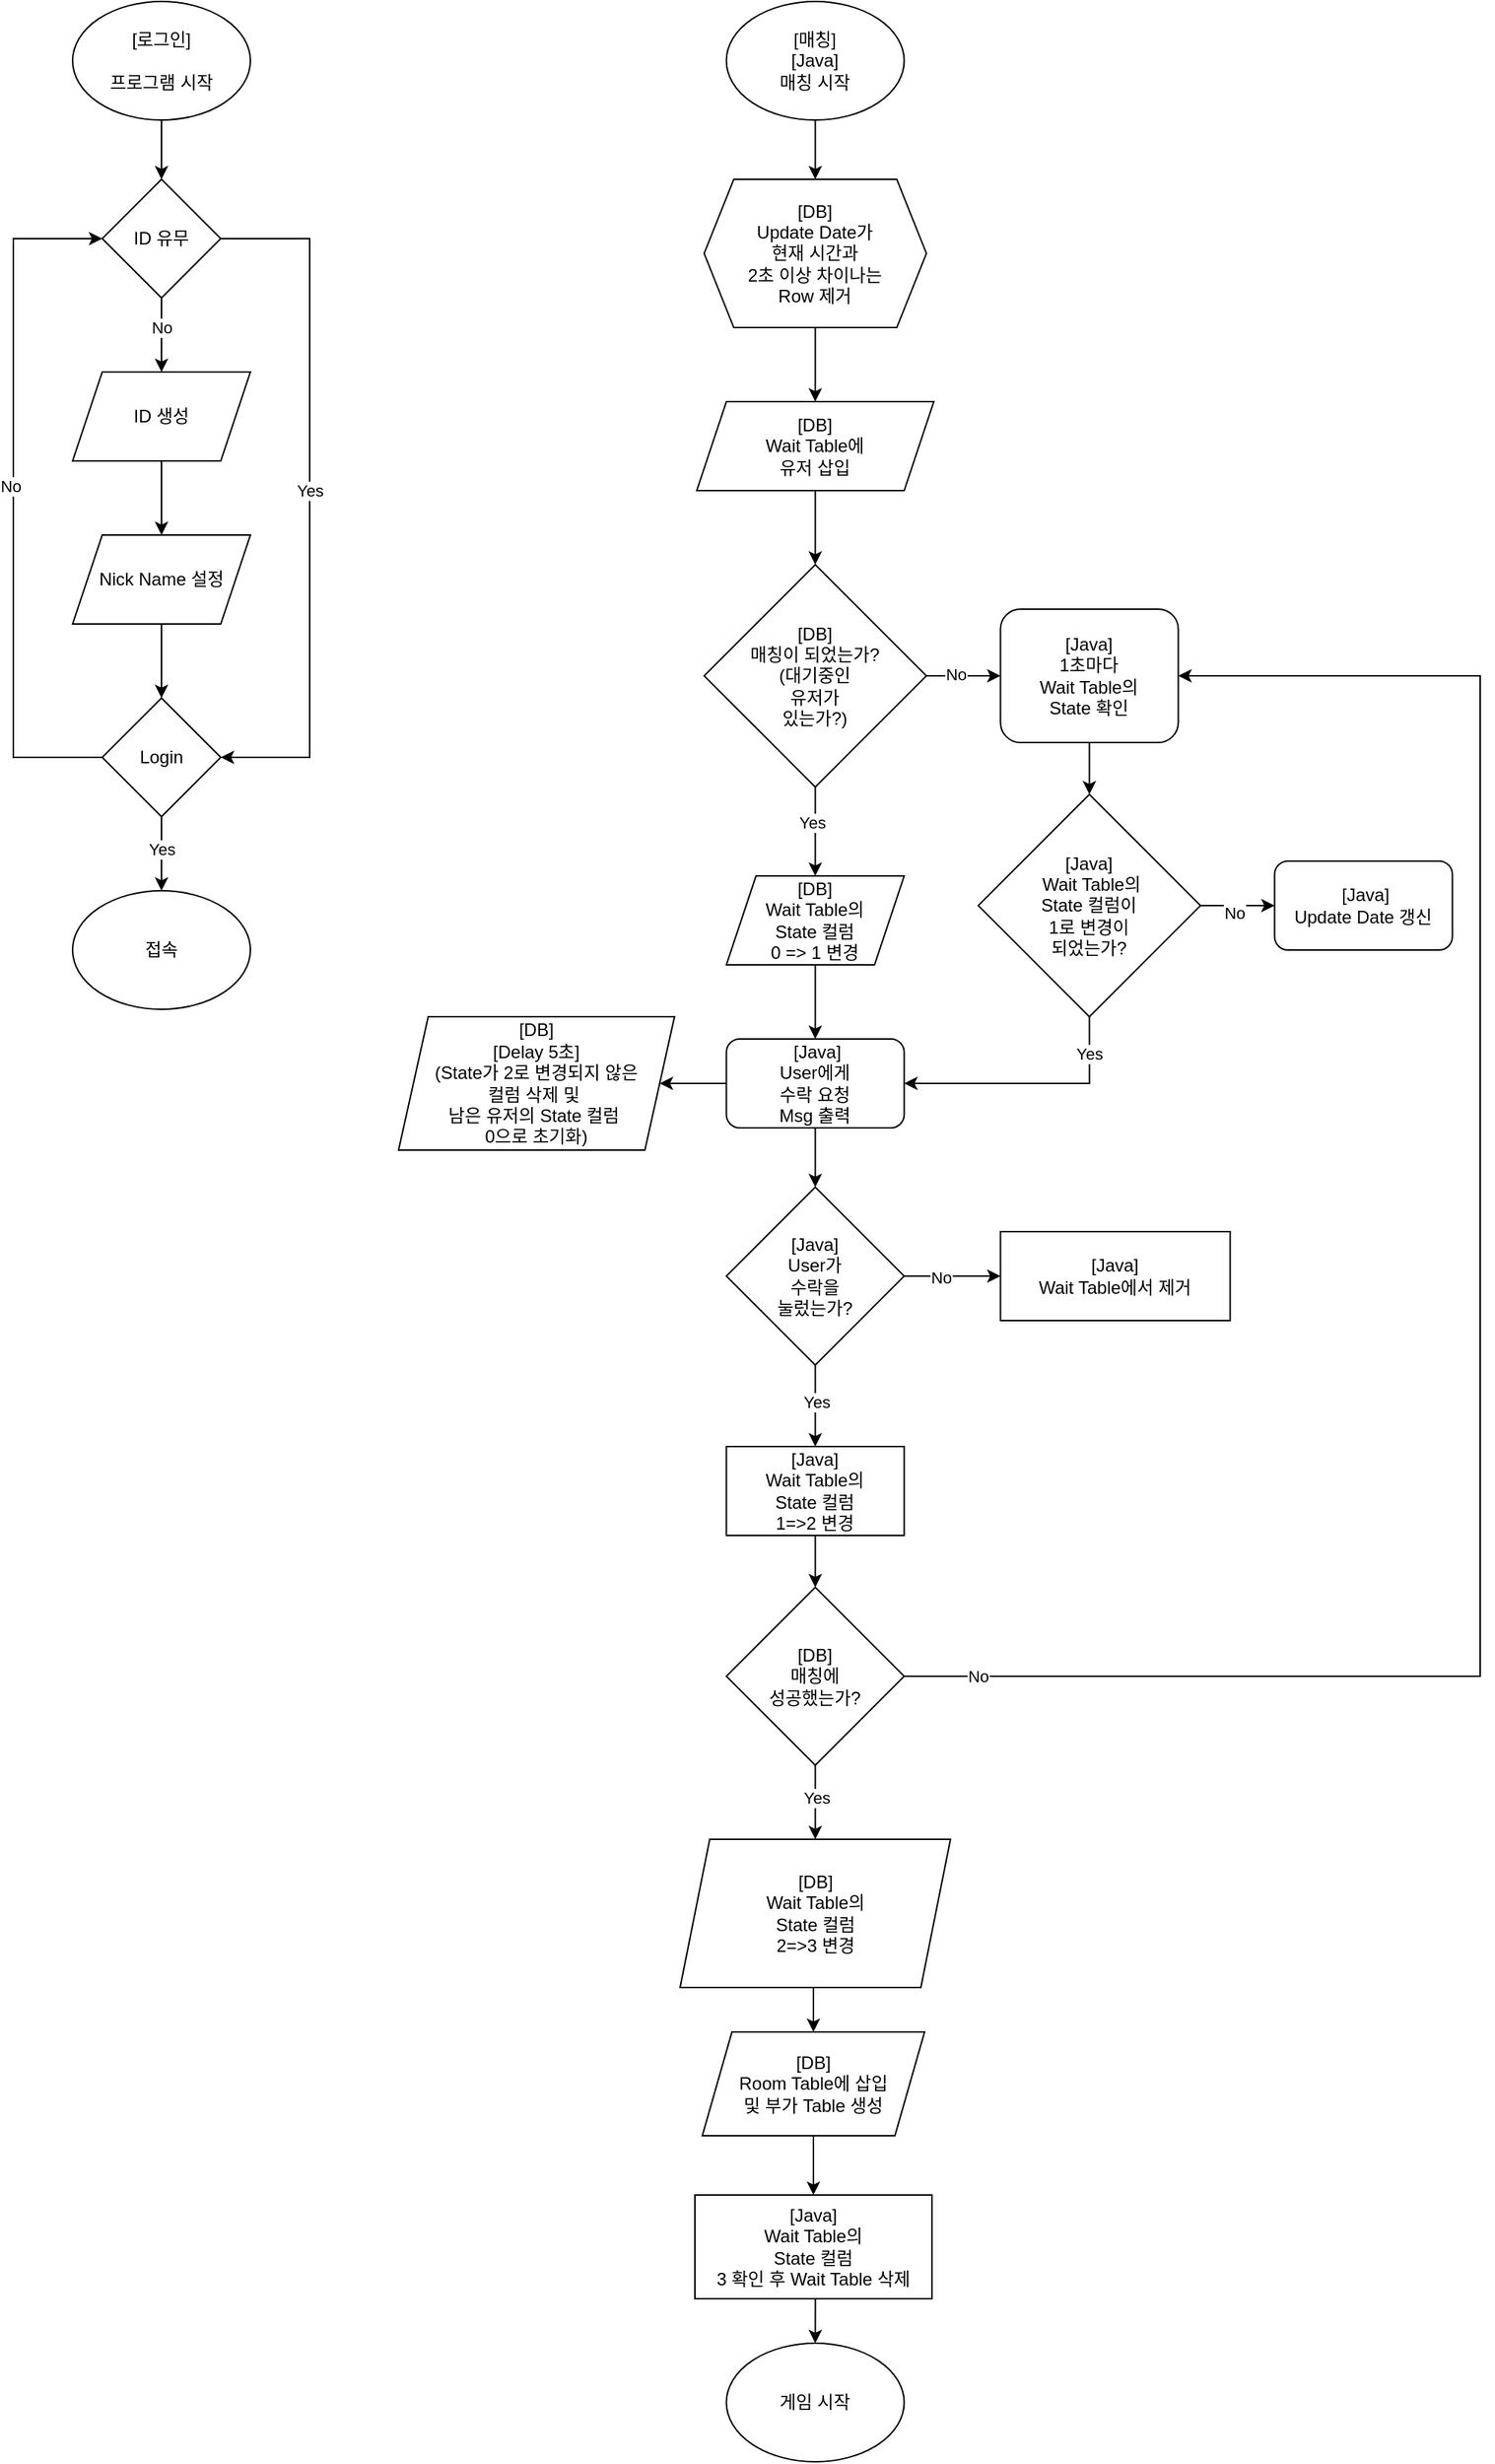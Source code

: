 <mxfile version="24.2.1" type="device">
  <diagram id="C5RBs43oDa-KdzZeNtuy" name="Page-1">
    <mxGraphModel dx="1285" dy="807" grid="1" gridSize="10" guides="1" tooltips="1" connect="1" arrows="1" fold="1" page="1" pageScale="1" pageWidth="827" pageHeight="1169" math="0" shadow="0">
      <root>
        <mxCell id="WIyWlLk6GJQsqaUBKTNV-0" />
        <mxCell id="WIyWlLk6GJQsqaUBKTNV-1" parent="WIyWlLk6GJQsqaUBKTNV-0" />
        <mxCell id="XP7vlpLz3e3B16v4iNjw-3" style="edgeStyle=orthogonalEdgeStyle;rounded=0;orthogonalLoop=1;jettySize=auto;html=1;exitX=0.5;exitY=1;exitDx=0;exitDy=0;entryX=0.5;entryY=0;entryDx=0;entryDy=0;" edge="1" parent="WIyWlLk6GJQsqaUBKTNV-1" source="XP7vlpLz3e3B16v4iNjw-0" target="XP7vlpLz3e3B16v4iNjw-1">
          <mxGeometry relative="1" as="geometry" />
        </mxCell>
        <mxCell id="XP7vlpLz3e3B16v4iNjw-0" value="&lt;div&gt;[로그인]&lt;/div&gt;&lt;div&gt;&lt;br&gt;&lt;/div&gt;프로그램 시작" style="ellipse;whiteSpace=wrap;html=1;" vertex="1" parent="WIyWlLk6GJQsqaUBKTNV-1">
          <mxGeometry x="90" y="30" width="120" height="80" as="geometry" />
        </mxCell>
        <mxCell id="XP7vlpLz3e3B16v4iNjw-1" value="ID 유무" style="rhombus;whiteSpace=wrap;html=1;" vertex="1" parent="WIyWlLk6GJQsqaUBKTNV-1">
          <mxGeometry x="110" y="150" width="80" height="80" as="geometry" />
        </mxCell>
        <mxCell id="XP7vlpLz3e3B16v4iNjw-6" value="No" style="endArrow=classic;html=1;rounded=0;exitX=0.5;exitY=1;exitDx=0;exitDy=0;" edge="1" parent="WIyWlLk6GJQsqaUBKTNV-1" source="XP7vlpLz3e3B16v4iNjw-1">
          <mxGeometry x="-0.2" width="50" height="50" relative="1" as="geometry">
            <mxPoint x="150" y="270" as="sourcePoint" />
            <mxPoint x="150" y="280" as="targetPoint" />
            <mxPoint as="offset" />
          </mxGeometry>
        </mxCell>
        <mxCell id="XP7vlpLz3e3B16v4iNjw-7" value="ID 생성" style="shape=parallelogram;perimeter=parallelogramPerimeter;whiteSpace=wrap;html=1;fixedSize=1;" vertex="1" parent="WIyWlLk6GJQsqaUBKTNV-1">
          <mxGeometry x="90" y="280" width="120" height="60" as="geometry" />
        </mxCell>
        <mxCell id="XP7vlpLz3e3B16v4iNjw-9" value="" style="endArrow=classic;html=1;rounded=0;exitX=0.5;exitY=1;exitDx=0;exitDy=0;entryX=0.5;entryY=0;entryDx=0;entryDy=0;" edge="1" parent="WIyWlLk6GJQsqaUBKTNV-1" source="XP7vlpLz3e3B16v4iNjw-11" target="XP7vlpLz3e3B16v4iNjw-13">
          <mxGeometry width="50" height="50" relative="1" as="geometry">
            <mxPoint x="170" y="350" as="sourcePoint" />
            <mxPoint x="220" y="300" as="targetPoint" />
          </mxGeometry>
        </mxCell>
        <mxCell id="XP7vlpLz3e3B16v4iNjw-10" value="접속" style="ellipse;whiteSpace=wrap;html=1;" vertex="1" parent="WIyWlLk6GJQsqaUBKTNV-1">
          <mxGeometry x="90" y="630" width="120" height="80" as="geometry" />
        </mxCell>
        <mxCell id="XP7vlpLz3e3B16v4iNjw-12" value="" style="endArrow=classic;html=1;rounded=0;exitX=0.5;exitY=1;exitDx=0;exitDy=0;entryX=0.5;entryY=0;entryDx=0;entryDy=0;" edge="1" parent="WIyWlLk6GJQsqaUBKTNV-1" source="XP7vlpLz3e3B16v4iNjw-7" target="XP7vlpLz3e3B16v4iNjw-11">
          <mxGeometry width="50" height="50" relative="1" as="geometry">
            <mxPoint x="150" y="340" as="sourcePoint" />
            <mxPoint x="150" y="450" as="targetPoint" />
          </mxGeometry>
        </mxCell>
        <mxCell id="XP7vlpLz3e3B16v4iNjw-11" value="Nick Name 설정" style="shape=parallelogram;perimeter=parallelogramPerimeter;whiteSpace=wrap;html=1;fixedSize=1;" vertex="1" parent="WIyWlLk6GJQsqaUBKTNV-1">
          <mxGeometry x="90" y="390" width="120" height="60" as="geometry" />
        </mxCell>
        <mxCell id="XP7vlpLz3e3B16v4iNjw-16" style="edgeStyle=orthogonalEdgeStyle;rounded=0;orthogonalLoop=1;jettySize=auto;html=1;exitX=0.5;exitY=1;exitDx=0;exitDy=0;entryX=0.5;entryY=0;entryDx=0;entryDy=0;" edge="1" parent="WIyWlLk6GJQsqaUBKTNV-1" source="XP7vlpLz3e3B16v4iNjw-13" target="XP7vlpLz3e3B16v4iNjw-10">
          <mxGeometry relative="1" as="geometry" />
        </mxCell>
        <mxCell id="XP7vlpLz3e3B16v4iNjw-17" value="Yes" style="edgeLabel;html=1;align=center;verticalAlign=middle;resizable=0;points=[];" vertex="1" connectable="0" parent="XP7vlpLz3e3B16v4iNjw-16">
          <mxGeometry x="-0.133" y="1" relative="1" as="geometry">
            <mxPoint x="-1" as="offset" />
          </mxGeometry>
        </mxCell>
        <mxCell id="XP7vlpLz3e3B16v4iNjw-13" value="Login" style="rhombus;whiteSpace=wrap;html=1;" vertex="1" parent="WIyWlLk6GJQsqaUBKTNV-1">
          <mxGeometry x="110" y="500" width="80" height="80" as="geometry" />
        </mxCell>
        <mxCell id="XP7vlpLz3e3B16v4iNjw-14" value="Yes" style="endArrow=classic;html=1;rounded=0;exitX=1;exitY=0.5;exitDx=0;exitDy=0;entryX=1;entryY=0.5;entryDx=0;entryDy=0;" edge="1" parent="WIyWlLk6GJQsqaUBKTNV-1" source="XP7vlpLz3e3B16v4iNjw-1" target="XP7vlpLz3e3B16v4iNjw-13">
          <mxGeometry x="-0.021" width="50" height="50" relative="1" as="geometry">
            <mxPoint x="170" y="450" as="sourcePoint" />
            <mxPoint x="220" y="400" as="targetPoint" />
            <Array as="points">
              <mxPoint x="250" y="190" />
              <mxPoint x="250" y="540" />
            </Array>
            <mxPoint as="offset" />
          </mxGeometry>
        </mxCell>
        <mxCell id="XP7vlpLz3e3B16v4iNjw-18" style="edgeStyle=orthogonalEdgeStyle;rounded=0;orthogonalLoop=1;jettySize=auto;html=1;exitX=0;exitY=0.5;exitDx=0;exitDy=0;entryX=0;entryY=0.5;entryDx=0;entryDy=0;" edge="1" parent="WIyWlLk6GJQsqaUBKTNV-1" source="XP7vlpLz3e3B16v4iNjw-13" target="XP7vlpLz3e3B16v4iNjw-1">
          <mxGeometry relative="1" as="geometry">
            <mxPoint x="60" y="180" as="targetPoint" />
            <Array as="points">
              <mxPoint x="50" y="540" />
              <mxPoint x="50" y="190" />
            </Array>
          </mxGeometry>
        </mxCell>
        <mxCell id="XP7vlpLz3e3B16v4iNjw-19" value="No" style="edgeLabel;html=1;align=center;verticalAlign=middle;resizable=0;points=[];" vertex="1" connectable="0" parent="XP7vlpLz3e3B16v4iNjw-18">
          <mxGeometry x="0.037" y="2" relative="1" as="geometry">
            <mxPoint as="offset" />
          </mxGeometry>
        </mxCell>
        <mxCell id="XP7vlpLz3e3B16v4iNjw-22" style="edgeStyle=orthogonalEdgeStyle;rounded=0;orthogonalLoop=1;jettySize=auto;html=1;exitX=0.5;exitY=1;exitDx=0;exitDy=0;entryX=0.5;entryY=0;entryDx=0;entryDy=0;" edge="1" parent="WIyWlLk6GJQsqaUBKTNV-1" source="XP7vlpLz3e3B16v4iNjw-38" target="XP7vlpLz3e3B16v4iNjw-21">
          <mxGeometry relative="1" as="geometry" />
        </mxCell>
        <mxCell id="XP7vlpLz3e3B16v4iNjw-20" value="[매칭]&lt;div&gt;[Java]&lt;/div&gt;&lt;div&gt;매칭 시작&lt;/div&gt;" style="ellipse;whiteSpace=wrap;html=1;" vertex="1" parent="WIyWlLk6GJQsqaUBKTNV-1">
          <mxGeometry x="531.25" y="30" width="120" height="80" as="geometry" />
        </mxCell>
        <mxCell id="XP7vlpLz3e3B16v4iNjw-31" value="" style="edgeStyle=orthogonalEdgeStyle;rounded=0;orthogonalLoop=1;jettySize=auto;html=1;" edge="1" parent="WIyWlLk6GJQsqaUBKTNV-1" source="XP7vlpLz3e3B16v4iNjw-21" target="XP7vlpLz3e3B16v4iNjw-30">
          <mxGeometry relative="1" as="geometry" />
        </mxCell>
        <mxCell id="XP7vlpLz3e3B16v4iNjw-21" value="[DB]&lt;div&gt;Wait Table에&lt;br&gt;유저 삽입&lt;/div&gt;" style="shape=parallelogram;perimeter=parallelogramPerimeter;whiteSpace=wrap;html=1;fixedSize=1;" vertex="1" parent="WIyWlLk6GJQsqaUBKTNV-1">
          <mxGeometry x="511.25" y="300" width="160" height="60" as="geometry" />
        </mxCell>
        <mxCell id="XP7vlpLz3e3B16v4iNjw-33" value="" style="edgeStyle=orthogonalEdgeStyle;rounded=0;orthogonalLoop=1;jettySize=auto;html=1;" edge="1" parent="WIyWlLk6GJQsqaUBKTNV-1" source="XP7vlpLz3e3B16v4iNjw-30" target="XP7vlpLz3e3B16v4iNjw-32">
          <mxGeometry relative="1" as="geometry" />
        </mxCell>
        <mxCell id="XP7vlpLz3e3B16v4iNjw-34" value="Yes" style="edgeLabel;html=1;align=center;verticalAlign=middle;resizable=0;points=[];" vertex="1" connectable="0" parent="XP7vlpLz3e3B16v4iNjw-33">
          <mxGeometry x="-0.213" y="-3" relative="1" as="geometry">
            <mxPoint as="offset" />
          </mxGeometry>
        </mxCell>
        <mxCell id="XP7vlpLz3e3B16v4iNjw-36" value="" style="edgeStyle=orthogonalEdgeStyle;rounded=0;orthogonalLoop=1;jettySize=auto;html=1;" edge="1" parent="WIyWlLk6GJQsqaUBKTNV-1" source="XP7vlpLz3e3B16v4iNjw-30" target="XP7vlpLz3e3B16v4iNjw-35">
          <mxGeometry relative="1" as="geometry" />
        </mxCell>
        <mxCell id="XP7vlpLz3e3B16v4iNjw-37" value="No" style="edgeLabel;html=1;align=center;verticalAlign=middle;resizable=0;points=[];" vertex="1" connectable="0" parent="XP7vlpLz3e3B16v4iNjw-36">
          <mxGeometry x="-0.221" y="1" relative="1" as="geometry">
            <mxPoint as="offset" />
          </mxGeometry>
        </mxCell>
        <mxCell id="XP7vlpLz3e3B16v4iNjw-30" value="[DB]&lt;div&gt;매칭이 되었는가?&lt;/div&gt;&lt;div&gt;(대기중인&lt;/div&gt;&lt;div&gt;유저가&lt;/div&gt;&lt;div&gt;있는가?)&lt;/div&gt;" style="rhombus;whiteSpace=wrap;html=1;" vertex="1" parent="WIyWlLk6GJQsqaUBKTNV-1">
          <mxGeometry x="516.25" y="410" width="150" height="150" as="geometry" />
        </mxCell>
        <mxCell id="XP7vlpLz3e3B16v4iNjw-105" style="edgeStyle=orthogonalEdgeStyle;rounded=0;orthogonalLoop=1;jettySize=auto;html=1;exitX=0.5;exitY=1;exitDx=0;exitDy=0;entryX=0.5;entryY=0;entryDx=0;entryDy=0;" edge="1" parent="WIyWlLk6GJQsqaUBKTNV-1" source="XP7vlpLz3e3B16v4iNjw-32" target="XP7vlpLz3e3B16v4iNjw-62">
          <mxGeometry relative="1" as="geometry" />
        </mxCell>
        <mxCell id="XP7vlpLz3e3B16v4iNjw-32" value="[DB&lt;span style=&quot;background-color: initial;&quot;&gt;]&lt;/span&gt;&lt;div&gt;&lt;span style=&quot;background-color: initial;&quot;&gt;Wait Table의&lt;/span&gt;&lt;div&gt;&lt;div&gt;State 컬럼&lt;/div&gt;&lt;div&gt;0 =&amp;gt; 1 변경&lt;/div&gt;&lt;/div&gt;&lt;/div&gt;" style="shape=parallelogram;perimeter=parallelogramPerimeter;whiteSpace=wrap;html=1;fixedSize=1;" vertex="1" parent="WIyWlLk6GJQsqaUBKTNV-1">
          <mxGeometry x="531.25" y="620" width="120" height="60" as="geometry" />
        </mxCell>
        <mxCell id="XP7vlpLz3e3B16v4iNjw-59" style="edgeStyle=orthogonalEdgeStyle;rounded=0;orthogonalLoop=1;jettySize=auto;html=1;exitX=0.5;exitY=1;exitDx=0;exitDy=0;entryX=0.5;entryY=0;entryDx=0;entryDy=0;" edge="1" parent="WIyWlLk6GJQsqaUBKTNV-1" source="XP7vlpLz3e3B16v4iNjw-35" target="XP7vlpLz3e3B16v4iNjw-42">
          <mxGeometry relative="1" as="geometry" />
        </mxCell>
        <mxCell id="XP7vlpLz3e3B16v4iNjw-35" value="[Java]&lt;div&gt;1초마다&lt;/div&gt;&lt;div&gt;Wait Table의&lt;/div&gt;&lt;div&gt;State 확인&lt;br&gt;&lt;/div&gt;" style="rounded=1;whiteSpace=wrap;html=1;" vertex="1" parent="WIyWlLk6GJQsqaUBKTNV-1">
          <mxGeometry x="716.25" y="440" width="120" height="90" as="geometry" />
        </mxCell>
        <mxCell id="XP7vlpLz3e3B16v4iNjw-39" value="" style="edgeStyle=orthogonalEdgeStyle;rounded=0;orthogonalLoop=1;jettySize=auto;html=1;exitX=0.5;exitY=1;exitDx=0;exitDy=0;entryX=0.5;entryY=0;entryDx=0;entryDy=0;" edge="1" parent="WIyWlLk6GJQsqaUBKTNV-1" source="XP7vlpLz3e3B16v4iNjw-20" target="XP7vlpLz3e3B16v4iNjw-38">
          <mxGeometry relative="1" as="geometry">
            <mxPoint x="591.25" y="110" as="sourcePoint" />
            <mxPoint x="591.25" y="320" as="targetPoint" />
          </mxGeometry>
        </mxCell>
        <mxCell id="XP7vlpLz3e3B16v4iNjw-38" value="[DB]&lt;div&gt;Update Date가&lt;/div&gt;&lt;div&gt;현재 시간과&lt;/div&gt;&lt;div&gt;2초 이상 차이나는&lt;/div&gt;&lt;div&gt;Row 제거&lt;/div&gt;" style="shape=hexagon;perimeter=hexagonPerimeter2;whiteSpace=wrap;html=1;fixedSize=1;" vertex="1" parent="WIyWlLk6GJQsqaUBKTNV-1">
          <mxGeometry x="516.25" y="150" width="150" height="100" as="geometry" />
        </mxCell>
        <mxCell id="XP7vlpLz3e3B16v4iNjw-44" value="" style="edgeStyle=orthogonalEdgeStyle;rounded=0;orthogonalLoop=1;jettySize=auto;html=1;entryX=0;entryY=0.5;entryDx=0;entryDy=0;" edge="1" parent="WIyWlLk6GJQsqaUBKTNV-1" source="XP7vlpLz3e3B16v4iNjw-42" target="XP7vlpLz3e3B16v4iNjw-48">
          <mxGeometry relative="1" as="geometry">
            <mxPoint x="826.25" y="585" as="targetPoint" />
          </mxGeometry>
        </mxCell>
        <mxCell id="XP7vlpLz3e3B16v4iNjw-45" value="No" style="edgeLabel;html=1;align=center;verticalAlign=middle;resizable=0;points=[];" vertex="1" connectable="0" parent="XP7vlpLz3e3B16v4iNjw-44">
          <mxGeometry x="-0.114" y="-5" relative="1" as="geometry">
            <mxPoint as="offset" />
          </mxGeometry>
        </mxCell>
        <mxCell id="XP7vlpLz3e3B16v4iNjw-106" style="edgeStyle=orthogonalEdgeStyle;rounded=0;orthogonalLoop=1;jettySize=auto;html=1;exitX=0.5;exitY=1;exitDx=0;exitDy=0;entryX=1;entryY=0.5;entryDx=0;entryDy=0;" edge="1" parent="WIyWlLk6GJQsqaUBKTNV-1" source="XP7vlpLz3e3B16v4iNjw-42" target="XP7vlpLz3e3B16v4iNjw-62">
          <mxGeometry relative="1" as="geometry" />
        </mxCell>
        <mxCell id="XP7vlpLz3e3B16v4iNjw-107" value="Yes" style="edgeLabel;html=1;align=center;verticalAlign=middle;resizable=0;points=[];" vertex="1" connectable="0" parent="XP7vlpLz3e3B16v4iNjw-106">
          <mxGeometry x="-0.441" relative="1" as="geometry">
            <mxPoint x="2" y="-20" as="offset" />
          </mxGeometry>
        </mxCell>
        <mxCell id="XP7vlpLz3e3B16v4iNjw-42" value="[Java]&lt;div&gt;&lt;div&gt;&amp;nbsp;Wait Table의&lt;/div&gt;&lt;/div&gt;&lt;div&gt;State 컬럼이&lt;/div&gt;&lt;div&gt;1로 변경이&lt;/div&gt;&lt;div&gt;되었는가?&lt;/div&gt;" style="rhombus;whiteSpace=wrap;html=1;" vertex="1" parent="WIyWlLk6GJQsqaUBKTNV-1">
          <mxGeometry x="701.25" y="565" width="150" height="150" as="geometry" />
        </mxCell>
        <mxCell id="XP7vlpLz3e3B16v4iNjw-48" value="&lt;div&gt;&amp;nbsp;[Java]&lt;/div&gt;&lt;div&gt;Update Date 갱신&lt;/div&gt;" style="rounded=1;whiteSpace=wrap;html=1;" vertex="1" parent="WIyWlLk6GJQsqaUBKTNV-1">
          <mxGeometry x="901.25" y="610" width="120" height="60" as="geometry" />
        </mxCell>
        <mxCell id="XP7vlpLz3e3B16v4iNjw-55" value="" style="edgeStyle=orthogonalEdgeStyle;rounded=0;orthogonalLoop=1;jettySize=auto;html=1;" edge="1" parent="WIyWlLk6GJQsqaUBKTNV-1" source="XP7vlpLz3e3B16v4iNjw-52" target="XP7vlpLz3e3B16v4iNjw-54">
          <mxGeometry relative="1" as="geometry" />
        </mxCell>
        <mxCell id="XP7vlpLz3e3B16v4iNjw-56" value="No" style="edgeLabel;html=1;align=center;verticalAlign=middle;resizable=0;points=[];" vertex="1" connectable="0" parent="XP7vlpLz3e3B16v4iNjw-55">
          <mxGeometry x="-0.267" y="-1" relative="1" as="geometry">
            <mxPoint as="offset" />
          </mxGeometry>
        </mxCell>
        <mxCell id="XP7vlpLz3e3B16v4iNjw-52" value="[Java]&lt;div&gt;User가&lt;/div&gt;&lt;div&gt;수락을&lt;/div&gt;&lt;div&gt;눌렀는가?&lt;/div&gt;" style="rhombus;whiteSpace=wrap;html=1;" vertex="1" parent="WIyWlLk6GJQsqaUBKTNV-1">
          <mxGeometry x="531.25" y="830" width="120" height="120" as="geometry" />
        </mxCell>
        <mxCell id="XP7vlpLz3e3B16v4iNjw-54" value="[Java]&lt;div&gt;Wait Table에서&amp;nbsp;&lt;span style=&quot;background-color: initial;&quot;&gt;제거&lt;/span&gt;&lt;br&gt;&lt;/div&gt;" style="whiteSpace=wrap;html=1;" vertex="1" parent="WIyWlLk6GJQsqaUBKTNV-1">
          <mxGeometry x="716.25" y="860" width="155" height="60" as="geometry" />
        </mxCell>
        <mxCell id="XP7vlpLz3e3B16v4iNjw-98" style="edgeStyle=orthogonalEdgeStyle;rounded=0;orthogonalLoop=1;jettySize=auto;html=1;exitX=0.5;exitY=1;exitDx=0;exitDy=0;entryX=0.5;entryY=0;entryDx=0;entryDy=0;" edge="1" parent="WIyWlLk6GJQsqaUBKTNV-1" source="XP7vlpLz3e3B16v4iNjw-62" target="XP7vlpLz3e3B16v4iNjw-52">
          <mxGeometry relative="1" as="geometry" />
        </mxCell>
        <mxCell id="XP7vlpLz3e3B16v4iNjw-108" style="edgeStyle=orthogonalEdgeStyle;rounded=0;orthogonalLoop=1;jettySize=auto;html=1;exitX=0;exitY=0.5;exitDx=0;exitDy=0;entryX=1;entryY=0.5;entryDx=0;entryDy=0;" edge="1" parent="WIyWlLk6GJQsqaUBKTNV-1" source="XP7vlpLz3e3B16v4iNjw-62" target="XP7vlpLz3e3B16v4iNjw-104">
          <mxGeometry relative="1" as="geometry" />
        </mxCell>
        <mxCell id="XP7vlpLz3e3B16v4iNjw-62" value="&lt;div&gt;&amp;nbsp;[Java]&lt;/div&gt;&lt;div&gt;User에게&lt;/div&gt;&lt;div&gt;수락 요청&lt;/div&gt;&lt;div&gt;Msg 출력&lt;/div&gt;" style="rounded=1;whiteSpace=wrap;html=1;" vertex="1" parent="WIyWlLk6GJQsqaUBKTNV-1">
          <mxGeometry x="531.25" y="730" width="120" height="60" as="geometry" />
        </mxCell>
        <mxCell id="XP7vlpLz3e3B16v4iNjw-71" value="" style="edgeStyle=orthogonalEdgeStyle;rounded=0;orthogonalLoop=1;jettySize=auto;html=1;entryX=0.5;entryY=0;entryDx=0;entryDy=0;" edge="1" parent="WIyWlLk6GJQsqaUBKTNV-1" source="XP7vlpLz3e3B16v4iNjw-52" target="XP7vlpLz3e3B16v4iNjw-57">
          <mxGeometry relative="1" as="geometry">
            <mxPoint x="591.25" y="950" as="sourcePoint" />
            <mxPoint x="491.25" y="1155" as="targetPoint" />
          </mxGeometry>
        </mxCell>
        <mxCell id="XP7vlpLz3e3B16v4iNjw-72" value="Yes" style="edgeLabel;html=1;align=center;verticalAlign=middle;resizable=0;points=[];" vertex="1" connectable="0" parent="XP7vlpLz3e3B16v4iNjw-71">
          <mxGeometry x="-0.293" y="1" relative="1" as="geometry">
            <mxPoint x="-1" y="5" as="offset" />
          </mxGeometry>
        </mxCell>
        <mxCell id="XP7vlpLz3e3B16v4iNjw-110" style="edgeStyle=orthogonalEdgeStyle;rounded=0;orthogonalLoop=1;jettySize=auto;html=1;exitX=0.5;exitY=1;exitDx=0;exitDy=0;entryX=0.5;entryY=0;entryDx=0;entryDy=0;" edge="1" parent="WIyWlLk6GJQsqaUBKTNV-1" source="XP7vlpLz3e3B16v4iNjw-57" target="XP7vlpLz3e3B16v4iNjw-109">
          <mxGeometry relative="1" as="geometry" />
        </mxCell>
        <mxCell id="XP7vlpLz3e3B16v4iNjw-57" value="[Java]&lt;div&gt;Wait Table의&lt;/div&gt;&lt;div&gt;State 컬럼&lt;/div&gt;&lt;div&gt;1=&amp;gt;2 변경&lt;/div&gt;" style="whiteSpace=wrap;html=1;" vertex="1" parent="WIyWlLk6GJQsqaUBKTNV-1">
          <mxGeometry x="531.25" y="1005" width="120" height="60" as="geometry" />
        </mxCell>
        <mxCell id="XP7vlpLz3e3B16v4iNjw-115" style="edgeStyle=orthogonalEdgeStyle;rounded=0;orthogonalLoop=1;jettySize=auto;html=1;exitX=0.5;exitY=1;exitDx=0;exitDy=0;entryX=0.5;entryY=0;entryDx=0;entryDy=0;" edge="1" parent="WIyWlLk6GJQsqaUBKTNV-1" source="XP7vlpLz3e3B16v4iNjw-73" target="XP7vlpLz3e3B16v4iNjw-114">
          <mxGeometry relative="1" as="geometry" />
        </mxCell>
        <mxCell id="XP7vlpLz3e3B16v4iNjw-73" value="[DB]&lt;div&gt;Room Table에 삽입&lt;/div&gt;&lt;div&gt;및&amp;nbsp;&lt;span style=&quot;background-color: initial;&quot;&gt;부가 Table 생성&lt;/span&gt;&lt;/div&gt;" style="shape=parallelogram;perimeter=parallelogramPerimeter;whiteSpace=wrap;html=1;fixedSize=1;" vertex="1" parent="WIyWlLk6GJQsqaUBKTNV-1">
          <mxGeometry x="515" y="1400" width="150" height="70" as="geometry" />
        </mxCell>
        <mxCell id="XP7vlpLz3e3B16v4iNjw-87" value="게임 시작" style="ellipse;whiteSpace=wrap;html=1;" vertex="1" parent="WIyWlLk6GJQsqaUBKTNV-1">
          <mxGeometry x="531.25" y="1610" width="120" height="80" as="geometry" />
        </mxCell>
        <mxCell id="XP7vlpLz3e3B16v4iNjw-113" style="edgeStyle=orthogonalEdgeStyle;rounded=0;orthogonalLoop=1;jettySize=auto;html=1;exitX=0.5;exitY=1;exitDx=0;exitDy=0;entryX=0.5;entryY=0;entryDx=0;entryDy=0;" edge="1" parent="WIyWlLk6GJQsqaUBKTNV-1" source="XP7vlpLz3e3B16v4iNjw-102" target="XP7vlpLz3e3B16v4iNjw-73">
          <mxGeometry relative="1" as="geometry" />
        </mxCell>
        <mxCell id="XP7vlpLz3e3B16v4iNjw-102" value="[DB]&lt;div&gt;Wait Table의&lt;/div&gt;&lt;div&gt;State 컬럼&lt;/div&gt;&lt;div&gt;2=&amp;gt;3 변경&lt;/div&gt;" style="shape=parallelogram;perimeter=parallelogramPerimeter;whiteSpace=wrap;html=1;fixedSize=1;" vertex="1" parent="WIyWlLk6GJQsqaUBKTNV-1">
          <mxGeometry x="500" y="1270" width="182.5" height="100" as="geometry" />
        </mxCell>
        <mxCell id="XP7vlpLz3e3B16v4iNjw-104" value="[DB]&lt;div&gt;[Delay 5초]&lt;br&gt;(State가 2로 변경되지 않은&lt;/div&gt;&lt;div&gt;컬럼 삭제 및&amp;nbsp;&lt;/div&gt;&lt;div&gt;남은 유저의 State 컬럼&amp;nbsp;&lt;/div&gt;&lt;div&gt;0으로 초기화)&lt;/div&gt;" style="shape=parallelogram;perimeter=parallelogramPerimeter;whiteSpace=wrap;html=1;fixedSize=1;" vertex="1" parent="WIyWlLk6GJQsqaUBKTNV-1">
          <mxGeometry x="310" y="715" width="186.25" height="90" as="geometry" />
        </mxCell>
        <mxCell id="XP7vlpLz3e3B16v4iNjw-111" style="edgeStyle=orthogonalEdgeStyle;rounded=0;orthogonalLoop=1;jettySize=auto;html=1;exitX=0.5;exitY=1;exitDx=0;exitDy=0;entryX=0.5;entryY=0;entryDx=0;entryDy=0;" edge="1" parent="WIyWlLk6GJQsqaUBKTNV-1" source="XP7vlpLz3e3B16v4iNjw-109" target="XP7vlpLz3e3B16v4iNjw-102">
          <mxGeometry relative="1" as="geometry" />
        </mxCell>
        <mxCell id="XP7vlpLz3e3B16v4iNjw-112" value="Yes" style="edgeLabel;html=1;align=center;verticalAlign=middle;resizable=0;points=[];" vertex="1" connectable="0" parent="XP7vlpLz3e3B16v4iNjw-111">
          <mxGeometry x="-0.124" relative="1" as="geometry">
            <mxPoint as="offset" />
          </mxGeometry>
        </mxCell>
        <mxCell id="XP7vlpLz3e3B16v4iNjw-117" style="edgeStyle=orthogonalEdgeStyle;rounded=0;orthogonalLoop=1;jettySize=auto;html=1;exitX=1;exitY=0.5;exitDx=0;exitDy=0;entryX=1;entryY=0.5;entryDx=0;entryDy=0;" edge="1" parent="WIyWlLk6GJQsqaUBKTNV-1" source="XP7vlpLz3e3B16v4iNjw-109" target="XP7vlpLz3e3B16v4iNjw-35">
          <mxGeometry relative="1" as="geometry">
            <Array as="points">
              <mxPoint x="1040" y="1160" />
              <mxPoint x="1040" y="485" />
            </Array>
          </mxGeometry>
        </mxCell>
        <mxCell id="XP7vlpLz3e3B16v4iNjw-118" value="No" style="edgeLabel;html=1;align=center;verticalAlign=middle;resizable=0;points=[];" vertex="1" connectable="0" parent="XP7vlpLz3e3B16v4iNjw-117">
          <mxGeometry x="-0.909" y="1" relative="1" as="geometry">
            <mxPoint x="-8" y="1" as="offset" />
          </mxGeometry>
        </mxCell>
        <mxCell id="XP7vlpLz3e3B16v4iNjw-109" value="[DB]&lt;div&gt;매칭에&lt;/div&gt;&lt;div&gt;성공했는가?&lt;/div&gt;" style="rhombus;whiteSpace=wrap;html=1;" vertex="1" parent="WIyWlLk6GJQsqaUBKTNV-1">
          <mxGeometry x="531.25" y="1100" width="120" height="120" as="geometry" />
        </mxCell>
        <mxCell id="XP7vlpLz3e3B16v4iNjw-116" style="edgeStyle=orthogonalEdgeStyle;rounded=0;orthogonalLoop=1;jettySize=auto;html=1;exitX=0.5;exitY=1;exitDx=0;exitDy=0;entryX=0.5;entryY=0;entryDx=0;entryDy=0;" edge="1" parent="WIyWlLk6GJQsqaUBKTNV-1" source="XP7vlpLz3e3B16v4iNjw-114" target="XP7vlpLz3e3B16v4iNjw-87">
          <mxGeometry relative="1" as="geometry" />
        </mxCell>
        <mxCell id="XP7vlpLz3e3B16v4iNjw-114" value="[Java]&lt;div&gt;Wait Table의&lt;/div&gt;&lt;div&gt;State 컬럼&lt;/div&gt;&lt;div&gt;3 확인 후 Wait Table 삭제&lt;/div&gt;" style="whiteSpace=wrap;html=1;" vertex="1" parent="WIyWlLk6GJQsqaUBKTNV-1">
          <mxGeometry x="510" y="1510" width="160" height="70" as="geometry" />
        </mxCell>
      </root>
    </mxGraphModel>
  </diagram>
</mxfile>
